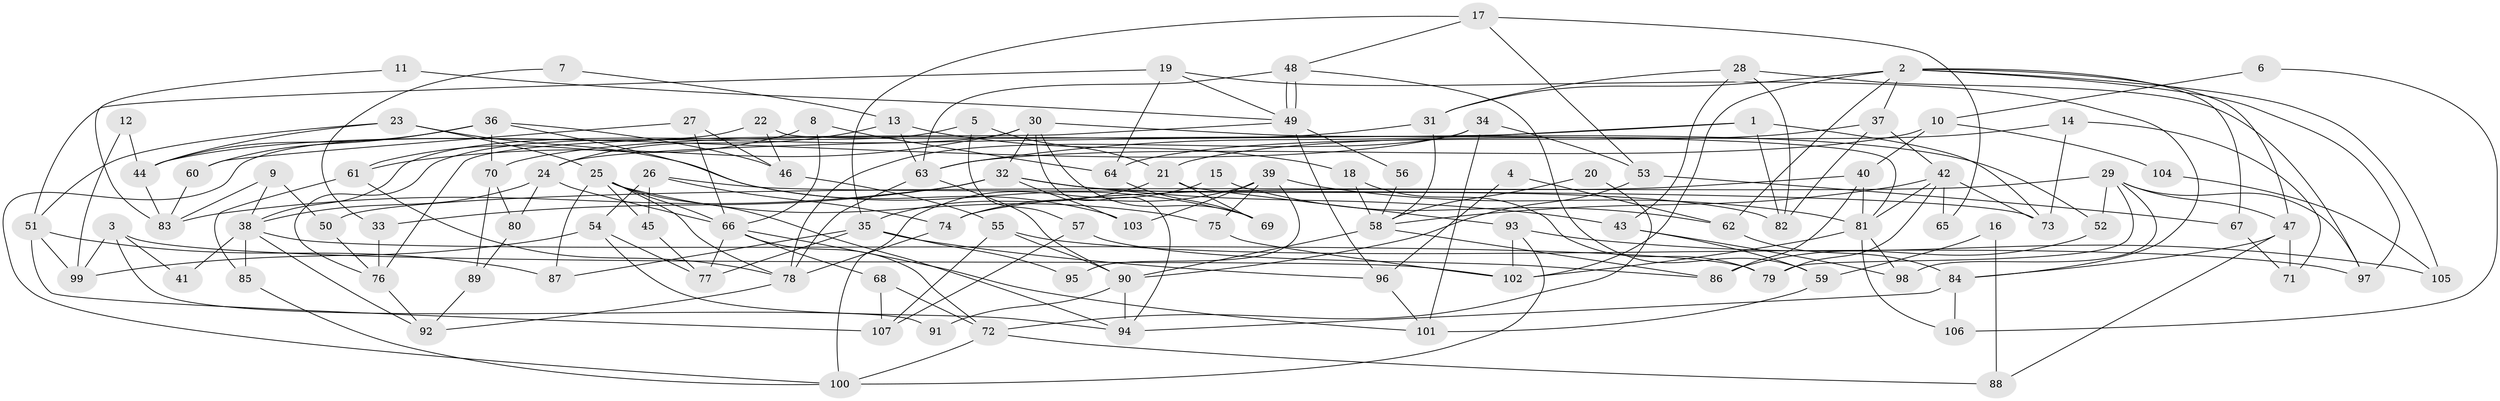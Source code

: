// coarse degree distribution, {15: 0.023809523809523808, 11: 0.07142857142857142, 4: 0.2857142857142857, 2: 0.11904761904761904, 10: 0.07142857142857142, 5: 0.047619047619047616, 3: 0.11904761904761904, 6: 0.07142857142857142, 8: 0.09523809523809523, 14: 0.047619047619047616, 12: 0.023809523809523808, 7: 0.023809523809523808}
// Generated by graph-tools (version 1.1) at 2025/18/03/04/25 18:18:37]
// undirected, 107 vertices, 214 edges
graph export_dot {
graph [start="1"]
  node [color=gray90,style=filled];
  1;
  2;
  3;
  4;
  5;
  6;
  7;
  8;
  9;
  10;
  11;
  12;
  13;
  14;
  15;
  16;
  17;
  18;
  19;
  20;
  21;
  22;
  23;
  24;
  25;
  26;
  27;
  28;
  29;
  30;
  31;
  32;
  33;
  34;
  35;
  36;
  37;
  38;
  39;
  40;
  41;
  42;
  43;
  44;
  45;
  46;
  47;
  48;
  49;
  50;
  51;
  52;
  53;
  54;
  55;
  56;
  57;
  58;
  59;
  60;
  61;
  62;
  63;
  64;
  65;
  66;
  67;
  68;
  69;
  70;
  71;
  72;
  73;
  74;
  75;
  76;
  77;
  78;
  79;
  80;
  81;
  82;
  83;
  84;
  85;
  86;
  87;
  88;
  89;
  90;
  91;
  92;
  93;
  94;
  95;
  96;
  97;
  98;
  99;
  100;
  101;
  102;
  103;
  104;
  105;
  106;
  107;
  1 -- 24;
  1 -- 73;
  1 -- 63;
  1 -- 82;
  2 -- 37;
  2 -- 31;
  2 -- 47;
  2 -- 62;
  2 -- 67;
  2 -- 97;
  2 -- 102;
  2 -- 105;
  3 -- 102;
  3 -- 99;
  3 -- 41;
  3 -- 91;
  4 -- 62;
  4 -- 96;
  5 -- 57;
  5 -- 21;
  5 -- 38;
  6 -- 10;
  6 -- 106;
  7 -- 13;
  7 -- 33;
  8 -- 64;
  8 -- 61;
  8 -- 66;
  9 -- 83;
  9 -- 38;
  9 -- 50;
  10 -- 63;
  10 -- 40;
  10 -- 104;
  11 -- 49;
  11 -- 83;
  12 -- 44;
  12 -- 99;
  13 -- 63;
  13 -- 24;
  13 -- 18;
  14 -- 73;
  14 -- 71;
  14 -- 21;
  15 -- 62;
  15 -- 100;
  16 -- 59;
  16 -- 88;
  17 -- 48;
  17 -- 35;
  17 -- 53;
  17 -- 65;
  18 -- 79;
  18 -- 58;
  19 -- 49;
  19 -- 64;
  19 -- 51;
  19 -- 84;
  20 -- 72;
  20 -- 58;
  21 -- 69;
  21 -- 35;
  21 -- 93;
  22 -- 100;
  22 -- 81;
  22 -- 46;
  23 -- 44;
  23 -- 25;
  23 -- 51;
  23 -- 69;
  24 -- 38;
  24 -- 80;
  24 -- 66;
  25 -- 66;
  25 -- 94;
  25 -- 45;
  25 -- 75;
  25 -- 78;
  25 -- 87;
  26 -- 54;
  26 -- 45;
  26 -- 73;
  26 -- 74;
  27 -- 46;
  27 -- 66;
  27 -- 60;
  28 -- 97;
  28 -- 82;
  28 -- 31;
  28 -- 43;
  29 -- 47;
  29 -- 97;
  29 -- 50;
  29 -- 52;
  29 -- 79;
  29 -- 98;
  30 -- 76;
  30 -- 52;
  30 -- 32;
  30 -- 61;
  30 -- 69;
  30 -- 94;
  31 -- 58;
  31 -- 70;
  32 -- 43;
  32 -- 33;
  32 -- 82;
  32 -- 83;
  32 -- 103;
  33 -- 76;
  34 -- 78;
  34 -- 101;
  34 -- 44;
  34 -- 53;
  35 -- 87;
  35 -- 77;
  35 -- 95;
  35 -- 96;
  36 -- 46;
  36 -- 60;
  36 -- 44;
  36 -- 70;
  36 -- 103;
  37 -- 82;
  37 -- 42;
  37 -- 64;
  38 -- 79;
  38 -- 41;
  38 -- 85;
  38 -- 92;
  39 -- 74;
  39 -- 103;
  39 -- 75;
  39 -- 81;
  39 -- 95;
  40 -- 74;
  40 -- 81;
  40 -- 86;
  42 -- 81;
  42 -- 58;
  42 -- 65;
  42 -- 73;
  42 -- 79;
  43 -- 98;
  43 -- 59;
  44 -- 83;
  45 -- 77;
  46 -- 55;
  47 -- 84;
  47 -- 71;
  47 -- 88;
  48 -- 49;
  48 -- 49;
  48 -- 59;
  48 -- 63;
  49 -- 76;
  49 -- 56;
  49 -- 96;
  50 -- 76;
  51 -- 87;
  51 -- 99;
  51 -- 107;
  52 -- 86;
  53 -- 67;
  53 -- 90;
  54 -- 77;
  54 -- 94;
  54 -- 99;
  55 -- 90;
  55 -- 107;
  55 -- 97;
  56 -- 58;
  57 -- 107;
  57 -- 86;
  58 -- 90;
  58 -- 86;
  59 -- 101;
  60 -- 83;
  61 -- 78;
  61 -- 85;
  62 -- 84;
  63 -- 78;
  63 -- 90;
  64 -- 69;
  66 -- 68;
  66 -- 72;
  66 -- 77;
  66 -- 101;
  67 -- 71;
  68 -- 72;
  68 -- 107;
  70 -- 80;
  70 -- 89;
  72 -- 100;
  72 -- 88;
  74 -- 78;
  75 -- 102;
  76 -- 92;
  78 -- 92;
  80 -- 89;
  81 -- 102;
  81 -- 98;
  81 -- 106;
  84 -- 94;
  84 -- 106;
  85 -- 100;
  89 -- 92;
  90 -- 91;
  90 -- 94;
  93 -- 102;
  93 -- 100;
  93 -- 105;
  96 -- 101;
  104 -- 105;
}
